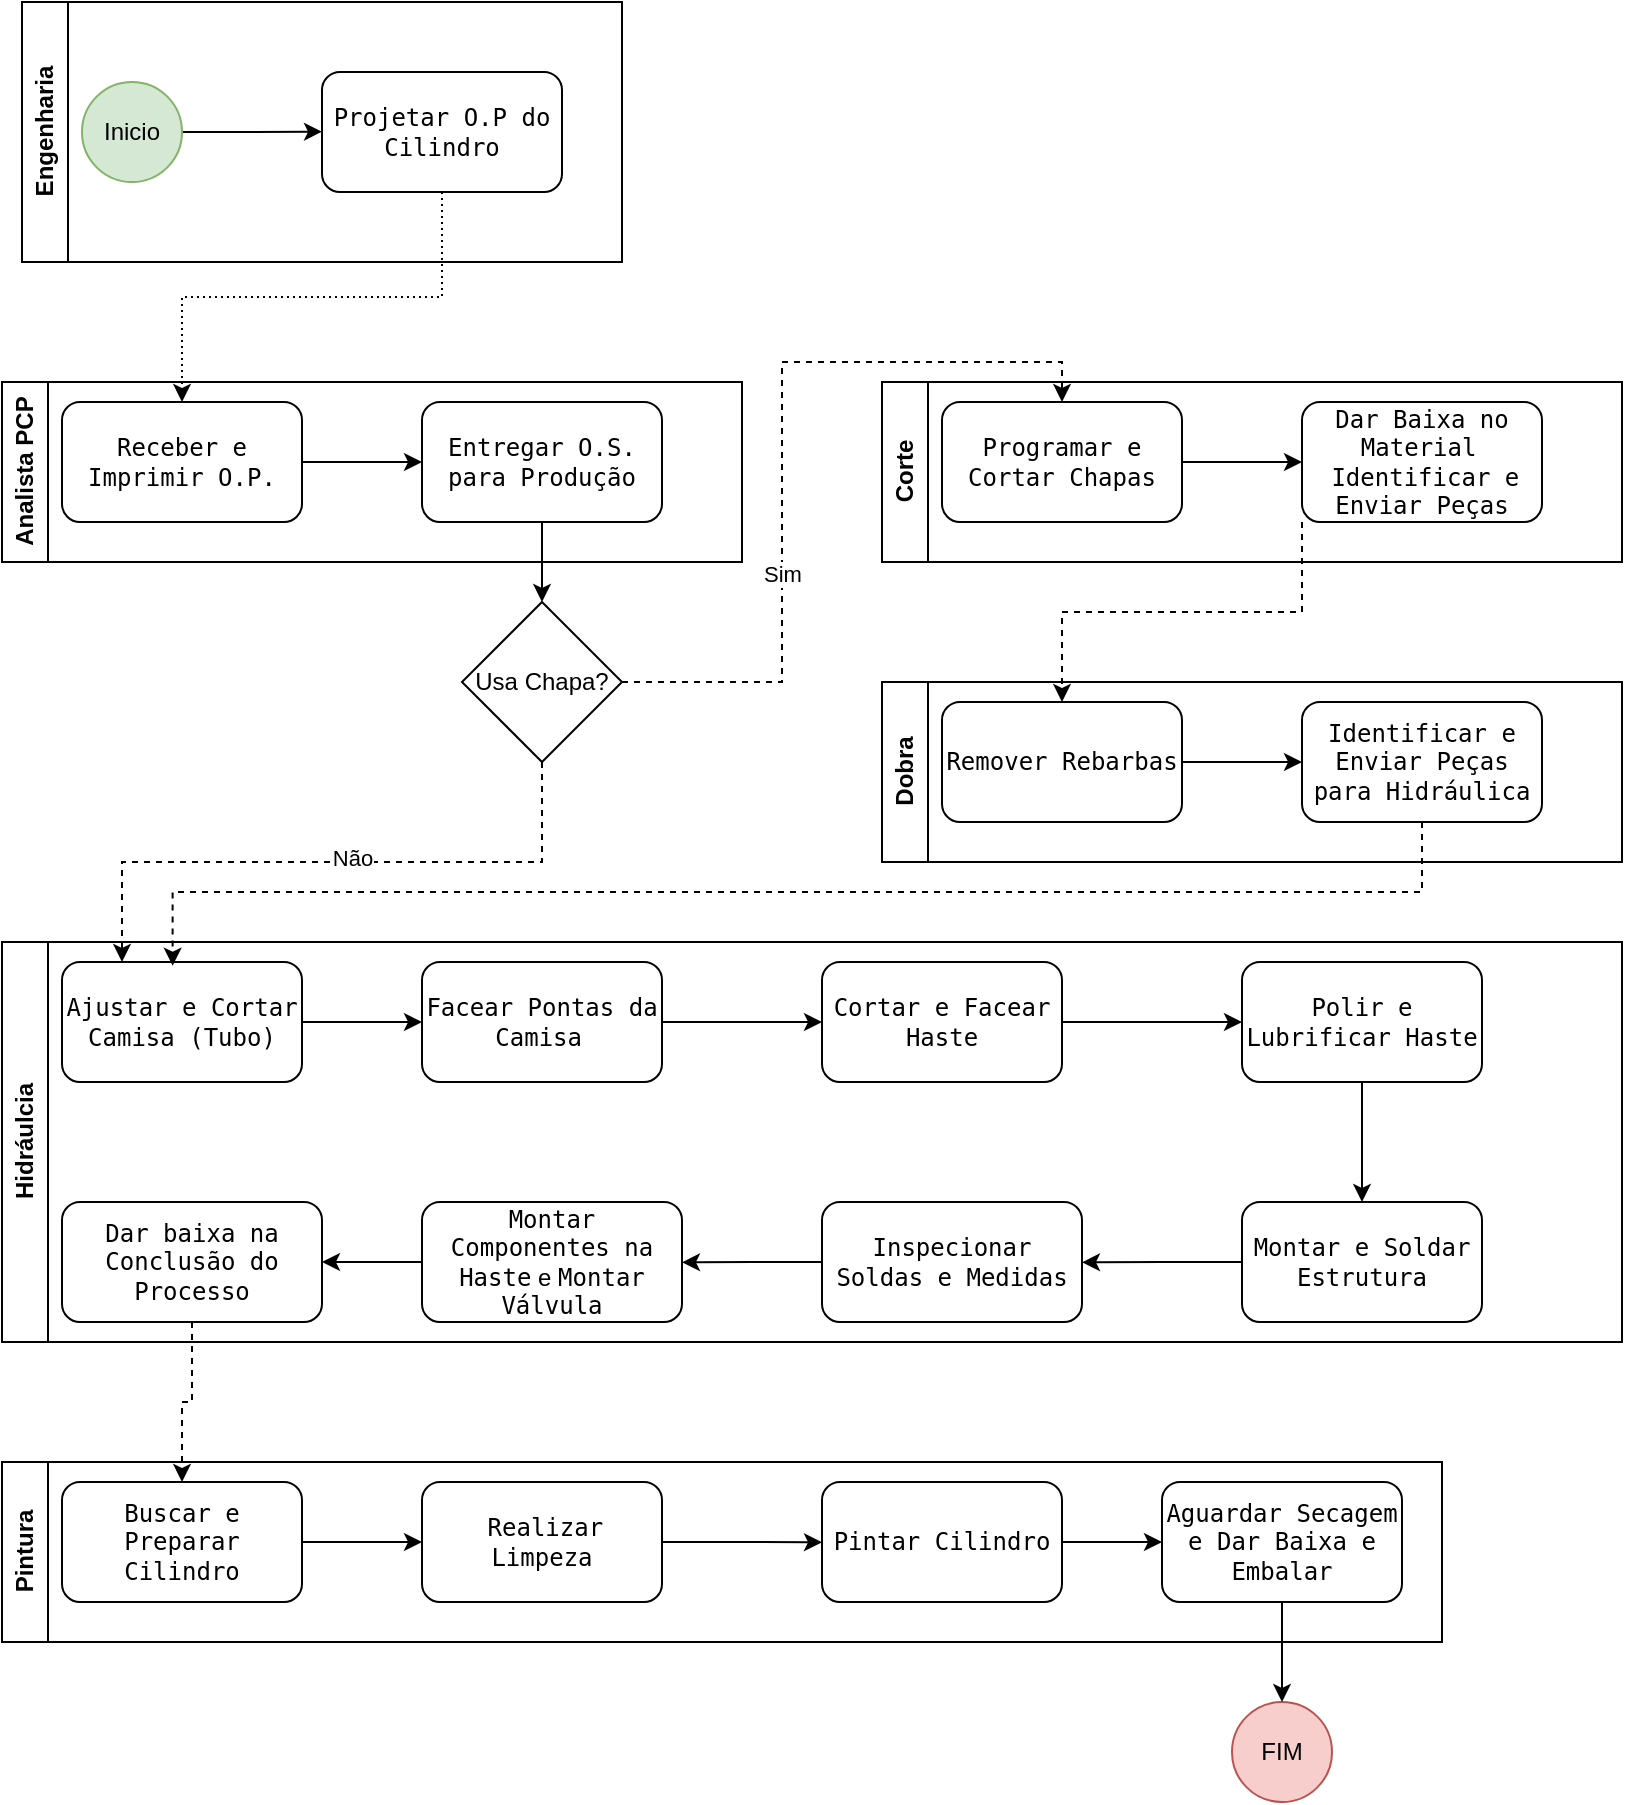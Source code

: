 <mxfile version="27.2.0">
  <diagram name="Page-1" id="2a216829-ef6e-dabb-86c1-c78162f3ba2b">
    <mxGraphModel dx="1113" dy="1819" grid="1" gridSize="10" guides="1" tooltips="1" connect="1" arrows="1" fold="1" page="1" pageScale="1" pageWidth="850" pageHeight="1100" background="none" math="0" shadow="0">
      <root>
        <mxCell id="0" />
        <mxCell id="1" parent="0" />
        <mxCell id="AD-2xzPaG_5vpExTEv-p-4" style="edgeStyle=orthogonalEdgeStyle;rounded=0;orthogonalLoop=1;jettySize=auto;html=1;exitX=1;exitY=0.5;exitDx=0;exitDy=0;" edge="1" parent="1" source="AD-2xzPaG_5vpExTEv-p-2">
          <mxGeometry relative="1" as="geometry">
            <mxPoint x="170.0" y="54.862" as="targetPoint" />
          </mxGeometry>
        </mxCell>
        <mxCell id="AD-2xzPaG_5vpExTEv-p-2" value="Inicio" style="ellipse;whiteSpace=wrap;html=1;aspect=fixed;strokeColor=#82b366;fillColor=#d5e8d4;gradientColor=none;" vertex="1" parent="1">
          <mxGeometry x="50" y="30" width="50" height="50" as="geometry" />
        </mxCell>
        <mxCell id="AD-2xzPaG_5vpExTEv-p-7" value="Engenharia" style="swimlane;horizontal=0;whiteSpace=wrap;html=1;" vertex="1" parent="1">
          <mxGeometry x="20" y="-10" width="300" height="130" as="geometry" />
        </mxCell>
        <mxCell id="AD-2xzPaG_5vpExTEv-p-6" value="&lt;span style=&quot;font-family: monospace; text-align: left;&quot;&gt;Projetar O.P do Cilindro&lt;/span&gt;" style="rounded=1;whiteSpace=wrap;html=1;" vertex="1" parent="AD-2xzPaG_5vpExTEv-p-7">
          <mxGeometry x="150" y="35" width="120" height="60" as="geometry" />
        </mxCell>
        <mxCell id="AD-2xzPaG_5vpExTEv-p-9" value="Analista PCP" style="swimlane;horizontal=0;whiteSpace=wrap;html=1;startSize=23;" vertex="1" parent="1">
          <mxGeometry x="10" y="180" width="370" height="90" as="geometry" />
        </mxCell>
        <mxCell id="AD-2xzPaG_5vpExTEv-p-16" style="edgeStyle=orthogonalEdgeStyle;rounded=0;orthogonalLoop=1;jettySize=auto;html=1;" edge="1" parent="AD-2xzPaG_5vpExTEv-p-9" source="AD-2xzPaG_5vpExTEv-p-14">
          <mxGeometry relative="1" as="geometry">
            <mxPoint x="210" y="40.0" as="targetPoint" />
          </mxGeometry>
        </mxCell>
        <mxCell id="AD-2xzPaG_5vpExTEv-p-14" value="&lt;span style=&quot;font-family: monospace; text-align: left;&quot;&gt;Receber e Imprimir O.P.&lt;/span&gt;" style="rounded=1;whiteSpace=wrap;html=1;" vertex="1" parent="AD-2xzPaG_5vpExTEv-p-9">
          <mxGeometry x="30" y="10" width="120" height="60" as="geometry" />
        </mxCell>
        <mxCell id="AD-2xzPaG_5vpExTEv-p-17" value="&lt;span style=&quot;font-family: monospace; text-align: left;&quot;&gt;Entregar O.S. para Produção&lt;/span&gt;" style="rounded=1;whiteSpace=wrap;html=1;" vertex="1" parent="AD-2xzPaG_5vpExTEv-p-9">
          <mxGeometry x="210" y="10" width="120" height="60" as="geometry" />
        </mxCell>
        <mxCell id="AD-2xzPaG_5vpExTEv-p-15" style="edgeStyle=orthogonalEdgeStyle;rounded=0;orthogonalLoop=1;jettySize=auto;html=1;exitX=0.5;exitY=1;exitDx=0;exitDy=0;entryX=0.5;entryY=0;entryDx=0;entryDy=0;dashed=1;dashPattern=1 2;" edge="1" parent="1" source="AD-2xzPaG_5vpExTEv-p-6" target="AD-2xzPaG_5vpExTEv-p-14">
          <mxGeometry relative="1" as="geometry" />
        </mxCell>
        <mxCell id="AD-2xzPaG_5vpExTEv-p-25" style="edgeStyle=orthogonalEdgeStyle;rounded=0;orthogonalLoop=1;jettySize=auto;html=1;exitX=1;exitY=0.5;exitDx=0;exitDy=0;entryX=0.5;entryY=0;entryDx=0;entryDy=0;dashed=1;" edge="1" parent="1" source="AD-2xzPaG_5vpExTEv-p-19" target="AD-2xzPaG_5vpExTEv-p-23">
          <mxGeometry relative="1" as="geometry" />
        </mxCell>
        <mxCell id="AD-2xzPaG_5vpExTEv-p-26" value="Sim" style="edgeLabel;html=1;align=center;verticalAlign=middle;resizable=0;points=[];" vertex="1" connectable="0" parent="AD-2xzPaG_5vpExTEv-p-25">
          <mxGeometry x="-0.33" relative="1" as="geometry">
            <mxPoint as="offset" />
          </mxGeometry>
        </mxCell>
        <mxCell id="AD-2xzPaG_5vpExTEv-p-39" style="edgeStyle=orthogonalEdgeStyle;rounded=0;orthogonalLoop=1;jettySize=auto;html=1;exitX=0.5;exitY=1;exitDx=0;exitDy=0;entryX=0.25;entryY=0;entryDx=0;entryDy=0;dashed=1;" edge="1" parent="1" source="AD-2xzPaG_5vpExTEv-p-19" target="AD-2xzPaG_5vpExTEv-p-35">
          <mxGeometry relative="1" as="geometry" />
        </mxCell>
        <mxCell id="AD-2xzPaG_5vpExTEv-p-40" value="Não" style="edgeLabel;html=1;align=center;verticalAlign=middle;resizable=0;points=[];" vertex="1" connectable="0" parent="AD-2xzPaG_5vpExTEv-p-39">
          <mxGeometry x="-0.061" y="-2" relative="1" as="geometry">
            <mxPoint as="offset" />
          </mxGeometry>
        </mxCell>
        <mxCell id="AD-2xzPaG_5vpExTEv-p-19" value="Usa Chapa?" style="rhombus;whiteSpace=wrap;html=1;" vertex="1" parent="1">
          <mxGeometry x="240" y="290" width="80" height="80" as="geometry" />
        </mxCell>
        <mxCell id="AD-2xzPaG_5vpExTEv-p-20" style="edgeStyle=orthogonalEdgeStyle;rounded=0;orthogonalLoop=1;jettySize=auto;html=1;exitX=0.5;exitY=1;exitDx=0;exitDy=0;entryX=0.5;entryY=0;entryDx=0;entryDy=0;" edge="1" parent="1" source="AD-2xzPaG_5vpExTEv-p-17" target="AD-2xzPaG_5vpExTEv-p-19">
          <mxGeometry relative="1" as="geometry" />
        </mxCell>
        <mxCell id="AD-2xzPaG_5vpExTEv-p-21" value="Corte" style="swimlane;horizontal=0;whiteSpace=wrap;html=1;startSize=23;" vertex="1" parent="1">
          <mxGeometry x="450" y="180" width="370" height="90" as="geometry" />
        </mxCell>
        <mxCell id="AD-2xzPaG_5vpExTEv-p-22" style="edgeStyle=orthogonalEdgeStyle;rounded=0;orthogonalLoop=1;jettySize=auto;html=1;" edge="1" parent="AD-2xzPaG_5vpExTEv-p-21" source="AD-2xzPaG_5vpExTEv-p-23">
          <mxGeometry relative="1" as="geometry">
            <mxPoint x="210" y="40.0" as="targetPoint" />
          </mxGeometry>
        </mxCell>
        <mxCell id="AD-2xzPaG_5vpExTEv-p-23" value="&lt;span style=&quot;font-family: monospace; text-align: left;&quot;&gt;Programar e Cortar Chapas&lt;/span&gt;" style="rounded=1;whiteSpace=wrap;html=1;" vertex="1" parent="AD-2xzPaG_5vpExTEv-p-21">
          <mxGeometry x="30" y="10" width="120" height="60" as="geometry" />
        </mxCell>
        <mxCell id="AD-2xzPaG_5vpExTEv-p-24" value="&lt;code style=&quot;text-align: left;&quot;&gt;Dar Baixa no Material&lt;/code&gt;&lt;span style=&quot;text-align: left;&quot; class=&quot;selected&quot;&gt;&amp;nbsp;&lt;/span&gt;&lt;div&gt;&lt;span style=&quot;text-align: left;&quot; class=&quot;selected&quot;&gt;&amp;nbsp;&lt;/span&gt;&lt;code style=&quot;text-align: left;&quot;&gt;Identificar e Enviar Peças&lt;/code&gt;&lt;/div&gt;" style="rounded=1;whiteSpace=wrap;html=1;" vertex="1" parent="AD-2xzPaG_5vpExTEv-p-21">
          <mxGeometry x="210" y="10" width="120" height="60" as="geometry" />
        </mxCell>
        <mxCell id="AD-2xzPaG_5vpExTEv-p-27" value="Dobra" style="swimlane;horizontal=0;whiteSpace=wrap;html=1;startSize=23;" vertex="1" parent="1">
          <mxGeometry x="450" y="330" width="370" height="90" as="geometry" />
        </mxCell>
        <mxCell id="AD-2xzPaG_5vpExTEv-p-28" style="edgeStyle=orthogonalEdgeStyle;rounded=0;orthogonalLoop=1;jettySize=auto;html=1;" edge="1" parent="AD-2xzPaG_5vpExTEv-p-27" source="AD-2xzPaG_5vpExTEv-p-29">
          <mxGeometry relative="1" as="geometry">
            <mxPoint x="210" y="40.0" as="targetPoint" />
          </mxGeometry>
        </mxCell>
        <mxCell id="AD-2xzPaG_5vpExTEv-p-29" value="&lt;span style=&quot;font-family: monospace; text-align: left;&quot;&gt;Remover Rebarbas&lt;/span&gt;" style="rounded=1;whiteSpace=wrap;html=1;" vertex="1" parent="AD-2xzPaG_5vpExTEv-p-27">
          <mxGeometry x="30" y="10" width="120" height="60" as="geometry" />
        </mxCell>
        <mxCell id="AD-2xzPaG_5vpExTEv-p-30" value="&lt;span style=&quot;font-family: monospace; text-align: left;&quot;&gt;Identificar e Enviar Peças para Hidráulica&lt;/span&gt;" style="rounded=1;whiteSpace=wrap;html=1;" vertex="1" parent="AD-2xzPaG_5vpExTEv-p-27">
          <mxGeometry x="210" y="10" width="120" height="60" as="geometry" />
        </mxCell>
        <mxCell id="AD-2xzPaG_5vpExTEv-p-32" style="edgeStyle=orthogonalEdgeStyle;rounded=0;orthogonalLoop=1;jettySize=auto;html=1;exitX=0;exitY=1;exitDx=0;exitDy=0;entryX=0.5;entryY=0;entryDx=0;entryDy=0;dashed=1;" edge="1" parent="1" source="AD-2xzPaG_5vpExTEv-p-24" target="AD-2xzPaG_5vpExTEv-p-29">
          <mxGeometry relative="1" as="geometry" />
        </mxCell>
        <mxCell id="AD-2xzPaG_5vpExTEv-p-33" value="Hidráulcia" style="swimlane;horizontal=0;whiteSpace=wrap;html=1;startSize=23;" vertex="1" parent="1">
          <mxGeometry x="10" y="460" width="810" height="200" as="geometry" />
        </mxCell>
        <mxCell id="AD-2xzPaG_5vpExTEv-p-34" style="edgeStyle=orthogonalEdgeStyle;rounded=0;orthogonalLoop=1;jettySize=auto;html=1;" edge="1" parent="AD-2xzPaG_5vpExTEv-p-33" source="AD-2xzPaG_5vpExTEv-p-35">
          <mxGeometry relative="1" as="geometry">
            <mxPoint x="210" y="40.0" as="targetPoint" />
          </mxGeometry>
        </mxCell>
        <mxCell id="AD-2xzPaG_5vpExTEv-p-35" value="&lt;span style=&quot;font-family: monospace; text-align: left;&quot;&gt;Ajustar e Cortar Camisa (Tubo)&lt;/span&gt;" style="rounded=1;whiteSpace=wrap;html=1;" vertex="1" parent="AD-2xzPaG_5vpExTEv-p-33">
          <mxGeometry x="30" y="10" width="120" height="60" as="geometry" />
        </mxCell>
        <mxCell id="AD-2xzPaG_5vpExTEv-p-42" style="edgeStyle=orthogonalEdgeStyle;rounded=0;orthogonalLoop=1;jettySize=auto;html=1;exitX=1;exitY=0.5;exitDx=0;exitDy=0;entryX=0;entryY=0.5;entryDx=0;entryDy=0;" edge="1" parent="AD-2xzPaG_5vpExTEv-p-33" source="AD-2xzPaG_5vpExTEv-p-36" target="AD-2xzPaG_5vpExTEv-p-43">
          <mxGeometry relative="1" as="geometry">
            <mxPoint x="410" y="40.167" as="targetPoint" />
          </mxGeometry>
        </mxCell>
        <mxCell id="AD-2xzPaG_5vpExTEv-p-36" value="&lt;code style=&quot;text-align: left;&quot;&gt;Facear Pontas da Camisa&lt;/code&gt;&lt;span style=&quot;text-align: left;&quot; class=&quot;selected&quot;&gt;&amp;nbsp;&lt;/span&gt;" style="rounded=1;whiteSpace=wrap;html=1;" vertex="1" parent="AD-2xzPaG_5vpExTEv-p-33">
          <mxGeometry x="210" y="10" width="120" height="60" as="geometry" />
        </mxCell>
        <mxCell id="AD-2xzPaG_5vpExTEv-p-44" style="edgeStyle=orthogonalEdgeStyle;rounded=0;orthogonalLoop=1;jettySize=auto;html=1;exitX=1;exitY=0.5;exitDx=0;exitDy=0;entryX=0;entryY=0.5;entryDx=0;entryDy=0;" edge="1" parent="AD-2xzPaG_5vpExTEv-p-33" source="AD-2xzPaG_5vpExTEv-p-43" target="AD-2xzPaG_5vpExTEv-p-45">
          <mxGeometry relative="1" as="geometry">
            <mxPoint x="620" y="40.167" as="targetPoint" />
          </mxGeometry>
        </mxCell>
        <mxCell id="AD-2xzPaG_5vpExTEv-p-43" value="&lt;span style=&quot;font-family: monospace; text-align: left;&quot;&gt;Cortar e Facear Haste&lt;/span&gt;" style="rounded=1;whiteSpace=wrap;html=1;" vertex="1" parent="AD-2xzPaG_5vpExTEv-p-33">
          <mxGeometry x="410" y="10" width="120" height="60" as="geometry" />
        </mxCell>
        <mxCell id="AD-2xzPaG_5vpExTEv-p-50" style="edgeStyle=orthogonalEdgeStyle;rounded=0;orthogonalLoop=1;jettySize=auto;html=1;exitX=0.5;exitY=1;exitDx=0;exitDy=0;" edge="1" parent="AD-2xzPaG_5vpExTEv-p-33" source="AD-2xzPaG_5vpExTEv-p-45" target="AD-2xzPaG_5vpExTEv-p-49">
          <mxGeometry relative="1" as="geometry" />
        </mxCell>
        <mxCell id="AD-2xzPaG_5vpExTEv-p-45" value="&lt;span style=&quot;font-family: monospace; text-align: left;&quot;&gt;Polir e Lubrificar Haste&lt;/span&gt;" style="rounded=1;whiteSpace=wrap;html=1;" vertex="1" parent="AD-2xzPaG_5vpExTEv-p-33">
          <mxGeometry x="620" y="10" width="120" height="60" as="geometry" />
        </mxCell>
        <mxCell id="AD-2xzPaG_5vpExTEv-p-52" style="edgeStyle=orthogonalEdgeStyle;rounded=0;orthogonalLoop=1;jettySize=auto;html=1;exitX=0;exitY=0.5;exitDx=0;exitDy=0;" edge="1" parent="AD-2xzPaG_5vpExTEv-p-33" source="AD-2xzPaG_5vpExTEv-p-49">
          <mxGeometry relative="1" as="geometry">
            <mxPoint x="540" y="160.167" as="targetPoint" />
          </mxGeometry>
        </mxCell>
        <mxCell id="AD-2xzPaG_5vpExTEv-p-49" value="&lt;span style=&quot;font-family: monospace; text-align: left;&quot;&gt;Montar e Soldar Estrutura&lt;/span&gt;" style="rounded=1;whiteSpace=wrap;html=1;" vertex="1" parent="AD-2xzPaG_5vpExTEv-p-33">
          <mxGeometry x="620" y="130" width="120" height="60" as="geometry" />
        </mxCell>
        <mxCell id="AD-2xzPaG_5vpExTEv-p-54" style="edgeStyle=orthogonalEdgeStyle;rounded=0;orthogonalLoop=1;jettySize=auto;html=1;exitX=0;exitY=0.5;exitDx=0;exitDy=0;" edge="1" parent="AD-2xzPaG_5vpExTEv-p-33" source="AD-2xzPaG_5vpExTEv-p-53">
          <mxGeometry relative="1" as="geometry">
            <mxPoint x="340" y="160.167" as="targetPoint" />
          </mxGeometry>
        </mxCell>
        <mxCell id="AD-2xzPaG_5vpExTEv-p-53" value="&lt;span style=&quot;font-family: monospace; text-align: left;&quot;&gt;Inspecionar Soldas e Medidas&lt;/span&gt;" style="rounded=1;whiteSpace=wrap;html=1;" vertex="1" parent="AD-2xzPaG_5vpExTEv-p-33">
          <mxGeometry x="410" y="130" width="130" height="60" as="geometry" />
        </mxCell>
        <mxCell id="AD-2xzPaG_5vpExTEv-p-57" style="edgeStyle=orthogonalEdgeStyle;rounded=0;orthogonalLoop=1;jettySize=auto;html=1;exitX=0;exitY=0.5;exitDx=0;exitDy=0;entryX=1;entryY=0.5;entryDx=0;entryDy=0;" edge="1" parent="AD-2xzPaG_5vpExTEv-p-33" source="AD-2xzPaG_5vpExTEv-p-55">
          <mxGeometry relative="1" as="geometry">
            <mxPoint x="160" y="160" as="targetPoint" />
          </mxGeometry>
        </mxCell>
        <mxCell id="AD-2xzPaG_5vpExTEv-p-55" value="&lt;code style=&quot;text-align: left;&quot;&gt;Montar Componentes na Haste&lt;/code&gt;&lt;span style=&quot;text-align: left;&quot; class=&quot;selected&quot;&gt;&amp;nbsp;e&amp;nbsp;&lt;/span&gt;&lt;code style=&quot;text-align: left;&quot;&gt;Montar Válvula&lt;/code&gt;" style="rounded=1;whiteSpace=wrap;html=1;" vertex="1" parent="AD-2xzPaG_5vpExTEv-p-33">
          <mxGeometry x="210" y="130" width="130" height="60" as="geometry" />
        </mxCell>
        <mxCell id="AD-2xzPaG_5vpExTEv-p-58" value="&lt;div style=&quot;&quot;&gt;&lt;font face=&quot;monospace&quot;&gt;Dar baixa na Conclusão do Processo&lt;/font&gt;&lt;/div&gt;" style="rounded=1;whiteSpace=wrap;html=1;align=center;" vertex="1" parent="AD-2xzPaG_5vpExTEv-p-33">
          <mxGeometry x="30" y="130" width="130" height="60" as="geometry" />
        </mxCell>
        <mxCell id="AD-2xzPaG_5vpExTEv-p-51" style="edgeStyle=orthogonalEdgeStyle;rounded=0;orthogonalLoop=1;jettySize=auto;html=1;exitX=0.5;exitY=1;exitDx=0;exitDy=0;entryX=0.461;entryY=0.031;entryDx=0;entryDy=0;entryPerimeter=0;dashed=1;" edge="1" parent="1" source="AD-2xzPaG_5vpExTEv-p-30" target="AD-2xzPaG_5vpExTEv-p-35">
          <mxGeometry relative="1" as="geometry" />
        </mxCell>
        <mxCell id="AD-2xzPaG_5vpExTEv-p-59" value="Pintura" style="swimlane;horizontal=0;whiteSpace=wrap;html=1;startSize=23;" vertex="1" parent="1">
          <mxGeometry x="10" y="720" width="720" height="90" as="geometry" />
        </mxCell>
        <mxCell id="AD-2xzPaG_5vpExTEv-p-60" style="edgeStyle=orthogonalEdgeStyle;rounded=0;orthogonalLoop=1;jettySize=auto;html=1;" edge="1" parent="AD-2xzPaG_5vpExTEv-p-59" source="AD-2xzPaG_5vpExTEv-p-61">
          <mxGeometry relative="1" as="geometry">
            <mxPoint x="210" y="40.0" as="targetPoint" />
          </mxGeometry>
        </mxCell>
        <mxCell id="AD-2xzPaG_5vpExTEv-p-61" value="&lt;span style=&quot;font-family: monospace; text-align: left;&quot;&gt;Buscar e Preparar Cilindro&lt;/span&gt;" style="rounded=1;whiteSpace=wrap;html=1;" vertex="1" parent="AD-2xzPaG_5vpExTEv-p-59">
          <mxGeometry x="30" y="10" width="120" height="60" as="geometry" />
        </mxCell>
        <mxCell id="AD-2xzPaG_5vpExTEv-p-64" style="edgeStyle=orthogonalEdgeStyle;rounded=0;orthogonalLoop=1;jettySize=auto;html=1;exitX=1;exitY=0.5;exitDx=0;exitDy=0;" edge="1" parent="AD-2xzPaG_5vpExTEv-p-59" source="AD-2xzPaG_5vpExTEv-p-62">
          <mxGeometry relative="1" as="geometry">
            <mxPoint x="410" y="40.167" as="targetPoint" />
          </mxGeometry>
        </mxCell>
        <mxCell id="AD-2xzPaG_5vpExTEv-p-62" value="&lt;span style=&quot;text-align: left;&quot; class=&quot;selected&quot;&gt;&amp;nbsp;&lt;/span&gt;&lt;code style=&quot;text-align: left;&quot;&gt;Realizar Limpeza&lt;/code&gt;" style="rounded=1;whiteSpace=wrap;html=1;" vertex="1" parent="AD-2xzPaG_5vpExTEv-p-59">
          <mxGeometry x="210" y="10" width="120" height="60" as="geometry" />
        </mxCell>
        <mxCell id="AD-2xzPaG_5vpExTEv-p-67" style="edgeStyle=orthogonalEdgeStyle;rounded=0;orthogonalLoop=1;jettySize=auto;html=1;" edge="1" parent="AD-2xzPaG_5vpExTEv-p-59" source="AD-2xzPaG_5vpExTEv-p-65" target="AD-2xzPaG_5vpExTEv-p-66">
          <mxGeometry relative="1" as="geometry" />
        </mxCell>
        <mxCell id="AD-2xzPaG_5vpExTEv-p-65" value="&lt;span style=&quot;font-family: monospace; text-align: left;&quot;&gt;Pintar Cilindro&lt;/span&gt;" style="rounded=1;whiteSpace=wrap;html=1;" vertex="1" parent="AD-2xzPaG_5vpExTEv-p-59">
          <mxGeometry x="410" y="10" width="120" height="60" as="geometry" />
        </mxCell>
        <mxCell id="AD-2xzPaG_5vpExTEv-p-66" value="&lt;span style=&quot;font-family: monospace; text-align: left;&quot;&gt;Aguardar Secagem e&amp;nbsp;&lt;/span&gt;&lt;span style=&quot;font-family: monospace; text-align: left;&quot;&gt;Dar Baixa e Embalar&lt;/span&gt;" style="rounded=1;whiteSpace=wrap;html=1;" vertex="1" parent="AD-2xzPaG_5vpExTEv-p-59">
          <mxGeometry x="580" y="10" width="120" height="60" as="geometry" />
        </mxCell>
        <mxCell id="AD-2xzPaG_5vpExTEv-p-63" style="edgeStyle=orthogonalEdgeStyle;rounded=0;orthogonalLoop=1;jettySize=auto;html=1;exitX=0.5;exitY=1;exitDx=0;exitDy=0;dashed=1;" edge="1" parent="1" source="AD-2xzPaG_5vpExTEv-p-58" target="AD-2xzPaG_5vpExTEv-p-61">
          <mxGeometry relative="1" as="geometry" />
        </mxCell>
        <mxCell id="AD-2xzPaG_5vpExTEv-p-69" value="FIM" style="ellipse;whiteSpace=wrap;html=1;aspect=fixed;strokeColor=#b85450;fillColor=#f8cecc;" vertex="1" parent="1">
          <mxGeometry x="625" y="840" width="50" height="50" as="geometry" />
        </mxCell>
        <mxCell id="AD-2xzPaG_5vpExTEv-p-68" style="edgeStyle=orthogonalEdgeStyle;rounded=0;orthogonalLoop=1;jettySize=auto;html=1;exitX=0.5;exitY=1;exitDx=0;exitDy=0;entryX=0.5;entryY=0;entryDx=0;entryDy=0;" edge="1" parent="1" source="AD-2xzPaG_5vpExTEv-p-66" target="AD-2xzPaG_5vpExTEv-p-69">
          <mxGeometry relative="1" as="geometry">
            <mxPoint x="650.333" y="840" as="targetPoint" />
          </mxGeometry>
        </mxCell>
      </root>
    </mxGraphModel>
  </diagram>
</mxfile>
